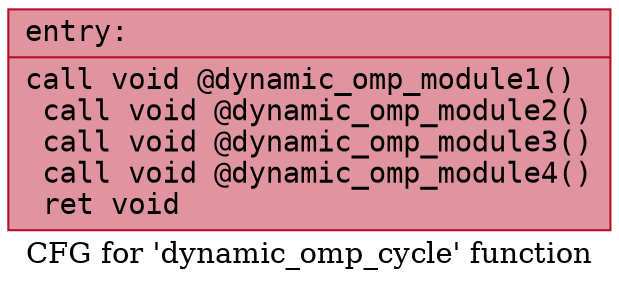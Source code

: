 digraph "CFG for 'dynamic_omp_cycle' function" {
	label="CFG for 'dynamic_omp_cycle' function";

	Node0x5567ef5ace40 [shape=record,color="#b70d28ff", style=filled, fillcolor="#b70d2870" fontname="Courier",label="{entry:\l|  call void @dynamic_omp_module1()\l  call void @dynamic_omp_module2()\l  call void @dynamic_omp_module3()\l  call void @dynamic_omp_module4()\l  ret void\l}"];
}
